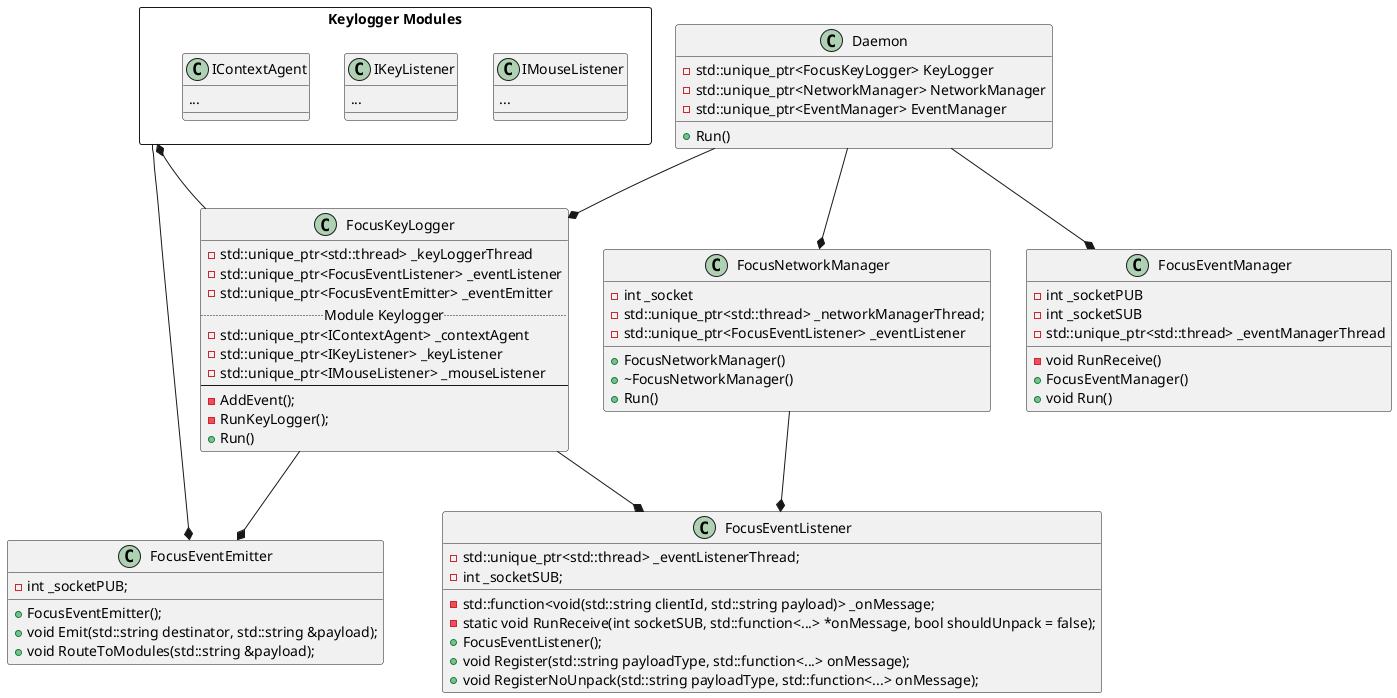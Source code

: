 @startuml

class Daemon {
    -std::unique_ptr<FocusKeyLogger> KeyLogger
    -std::unique_ptr<NetworkManager> NetworkManager
    -std::unique_ptr<EventManager> EventManager
    +Run()
}

class FocusKeyLogger {
    -std::unique_ptr<std::thread> _keyLoggerThread
    -std::unique_ptr<FocusEventListener> _eventListener
    -std::unique_ptr<FocusEventEmitter> _eventEmitter
    ..Module Keylogger..
    -std::unique_ptr<IContextAgent> _contextAgent
    -std::unique_ptr<IKeyListener> _keyListener
    -std::unique_ptr<IMouseListener> _mouseListener
    --
    -AddEvent();
    -RunKeyLogger();
    +Run()
}

package "Keylogger Modules" <<Rectangle>> {
    class IContextAgent {
        ...
    }

    class IKeyListener {
        ...
    }

    class IMouseListener {
        ...
    }

    IContextAgent .[hidden] IKeyListener
    IKeyListener .[hidden] IMouseListener
}

class FocusNetworkManager {
    -int _socket
    -std::unique_ptr<std::thread> _networkManagerThread;
    -std::unique_ptr<FocusEventListener> _eventListener
    +FocusNetworkManager()
    +~FocusNetworkManager()
    +Run()
}

class FocusEventManager {
	-int _socketPUB
	-int _socketSUB
	-std::unique_ptr<std::thread> _eventManagerThread
	-void RunReceive()
	+FocusEventManager()
	+void Run()
}

class FocusEventEmitter {
    -int _socketPUB;
    +FocusEventEmitter();
    +void Emit(std::string destinator, std::string &payload);
    +void RouteToModules(std::string &payload);
}

class FocusEventListener {
    -std::function<void(std::string clientId, std::string payload)> _onMessage;
	-std::unique_ptr<std::thread> _eventListenerThread;
	-int _socketSUB;
	-static void RunReceive(int socketSUB, std::function<...> *onMessage, bool shouldUnpack = false);
    +FocusEventListener();
	+void Register(std::string payloadType, std::function<...> onMessage);
	+void RegisterNoUnpack(std::string payloadType, std::function<...> onMessage);
}

Daemon --* FocusKeyLogger
Daemon --* FocusNetworkManager
Daemon --* FocusEventManager

FocusKeyLogger --* FocusEventListener
FocusKeyLogger --* FocusEventEmitter

"Keylogger Modules" --* FocusEventEmitter
"Keylogger Modules" *-- FocusKeyLogger

FocusNetworkManager --* FocusEventListener


@enduml
